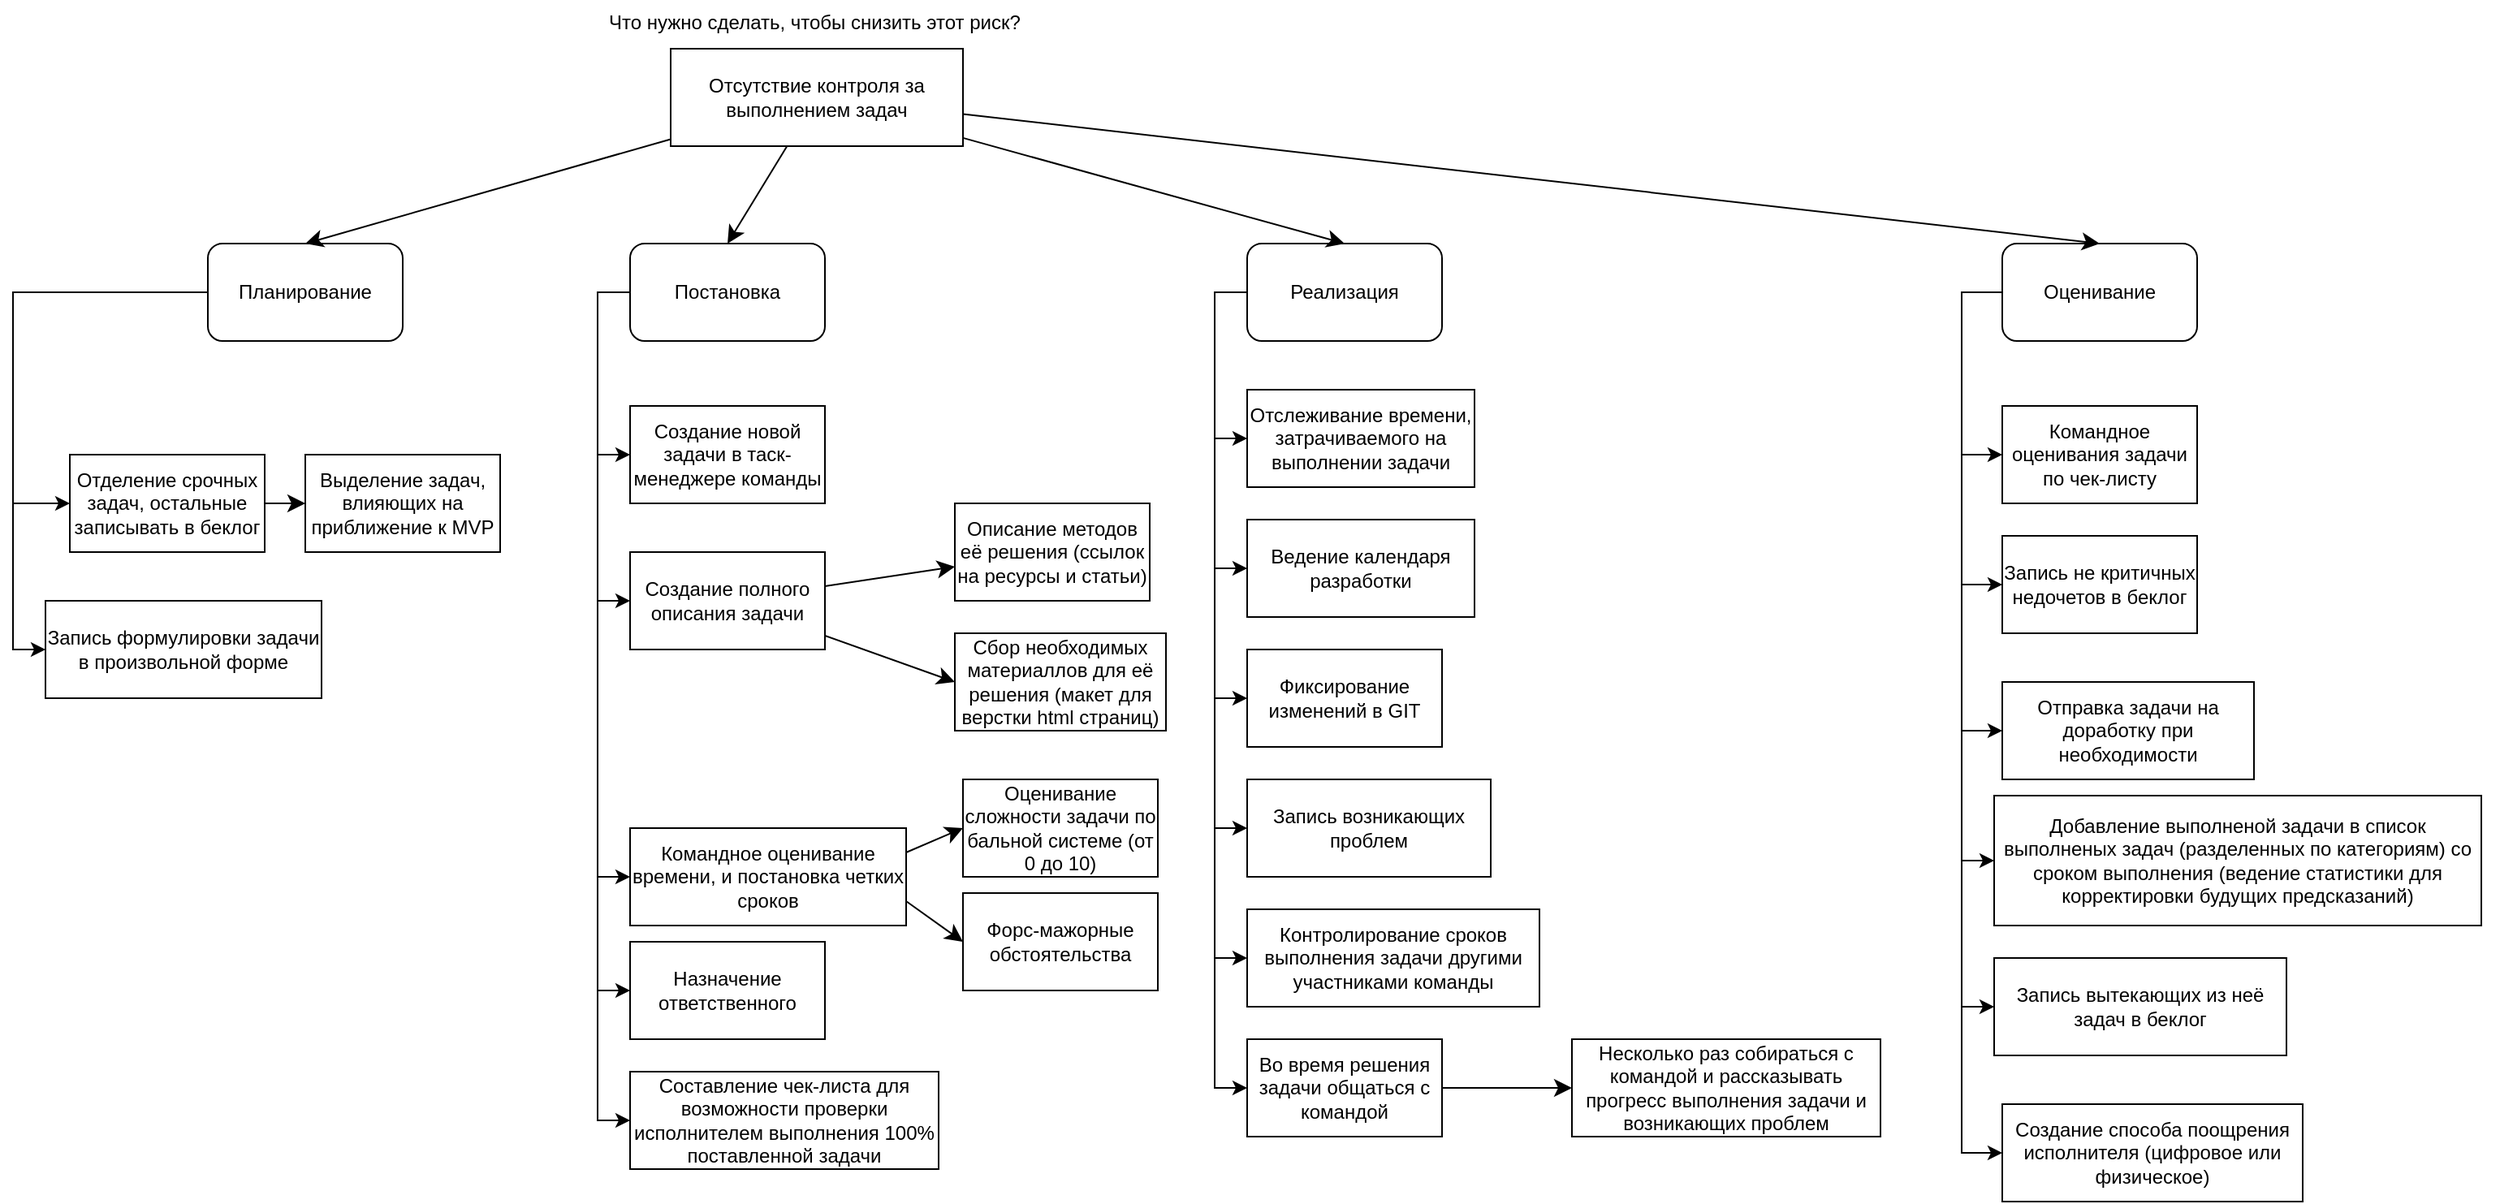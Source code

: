 <mxfile version="24.0.4" type="device">
  <diagram name="Page-1" id="VitabdQBxzBvYJpSW8bL">
    <mxGraphModel dx="3164" dy="1086" grid="1" gridSize="10" guides="1" tooltips="1" connect="1" arrows="1" fold="1" page="1" pageScale="1" pageWidth="850" pageHeight="1100" math="0" shadow="0">
      <root>
        <mxCell id="0" />
        <mxCell id="1" parent="0" />
        <mxCell id="xDQ8eVzWs8uNQT2EnHqt-1" style="edgeStyle=orthogonalEdgeStyle;rounded=0;orthogonalLoop=1;jettySize=auto;html=1;entryX=0;entryY=0.5;entryDx=0;entryDy=0;" edge="1" parent="1" source="RAgE10tFo2IL5p6Xvea5-1" target="RAgE10tFo2IL5p6Xvea5-5">
          <mxGeometry relative="1" as="geometry">
            <Array as="points">
              <mxPoint x="-280" y="760" />
              <mxPoint x="-280" y="890" />
            </Array>
          </mxGeometry>
        </mxCell>
        <mxCell id="xDQ8eVzWs8uNQT2EnHqt-2" style="edgeStyle=orthogonalEdgeStyle;rounded=0;orthogonalLoop=1;jettySize=auto;html=1;entryX=0;entryY=0.5;entryDx=0;entryDy=0;" edge="1" parent="1" source="RAgE10tFo2IL5p6Xvea5-1" target="RAgE10tFo2IL5p6Xvea5-6">
          <mxGeometry relative="1" as="geometry">
            <Array as="points">
              <mxPoint x="-280" y="760" />
              <mxPoint x="-280" y="980" />
            </Array>
          </mxGeometry>
        </mxCell>
        <mxCell id="RAgE10tFo2IL5p6Xvea5-1" value="Планирование" style="rounded=1;whiteSpace=wrap;html=1;" parent="1" vertex="1">
          <mxGeometry x="-160" y="730" width="120" height="60" as="geometry" />
        </mxCell>
        <mxCell id="xDQ8eVzWs8uNQT2EnHqt-3" style="edgeStyle=orthogonalEdgeStyle;rounded=0;orthogonalLoop=1;jettySize=auto;html=1;entryX=0;entryY=0.5;entryDx=0;entryDy=0;" edge="1" parent="1" source="RAgE10tFo2IL5p6Xvea5-2" target="RAgE10tFo2IL5p6Xvea5-8">
          <mxGeometry relative="1" as="geometry">
            <Array as="points">
              <mxPoint x="80" y="760" />
              <mxPoint x="80" y="860" />
            </Array>
          </mxGeometry>
        </mxCell>
        <mxCell id="xDQ8eVzWs8uNQT2EnHqt-4" style="edgeStyle=orthogonalEdgeStyle;rounded=0;orthogonalLoop=1;jettySize=auto;html=1;entryX=0;entryY=0.5;entryDx=0;entryDy=0;" edge="1" parent="1" source="RAgE10tFo2IL5p6Xvea5-2" target="RAgE10tFo2IL5p6Xvea5-9">
          <mxGeometry relative="1" as="geometry">
            <Array as="points">
              <mxPoint x="80" y="760" />
              <mxPoint x="80" y="950" />
            </Array>
          </mxGeometry>
        </mxCell>
        <mxCell id="xDQ8eVzWs8uNQT2EnHqt-5" style="edgeStyle=orthogonalEdgeStyle;rounded=0;orthogonalLoop=1;jettySize=auto;html=1;entryX=0;entryY=0.5;entryDx=0;entryDy=0;" edge="1" parent="1" source="RAgE10tFo2IL5p6Xvea5-2" target="RAgE10tFo2IL5p6Xvea5-13">
          <mxGeometry relative="1" as="geometry">
            <Array as="points">
              <mxPoint x="80" y="760" />
              <mxPoint x="80" y="1120" />
            </Array>
          </mxGeometry>
        </mxCell>
        <mxCell id="xDQ8eVzWs8uNQT2EnHqt-6" style="edgeStyle=orthogonalEdgeStyle;rounded=0;orthogonalLoop=1;jettySize=auto;html=1;entryX=0;entryY=0.5;entryDx=0;entryDy=0;" edge="1" parent="1" source="RAgE10tFo2IL5p6Xvea5-2" target="RAgE10tFo2IL5p6Xvea5-7">
          <mxGeometry relative="1" as="geometry">
            <Array as="points">
              <mxPoint x="80" y="760" />
              <mxPoint x="80" y="1190" />
            </Array>
          </mxGeometry>
        </mxCell>
        <mxCell id="xDQ8eVzWs8uNQT2EnHqt-7" style="edgeStyle=orthogonalEdgeStyle;rounded=0;orthogonalLoop=1;jettySize=auto;html=1;entryX=0;entryY=0.5;entryDx=0;entryDy=0;" edge="1" parent="1" source="RAgE10tFo2IL5p6Xvea5-2" target="RAgE10tFo2IL5p6Xvea5-14">
          <mxGeometry relative="1" as="geometry">
            <Array as="points">
              <mxPoint x="80" y="760" />
              <mxPoint x="80" y="1270" />
            </Array>
          </mxGeometry>
        </mxCell>
        <mxCell id="RAgE10tFo2IL5p6Xvea5-2" value="Постановка" style="rounded=1;whiteSpace=wrap;html=1;" parent="1" vertex="1">
          <mxGeometry x="100" y="730" width="120" height="60" as="geometry" />
        </mxCell>
        <mxCell id="xDQ8eVzWs8uNQT2EnHqt-8" style="edgeStyle=orthogonalEdgeStyle;rounded=0;orthogonalLoop=1;jettySize=auto;html=1;entryX=0;entryY=0.5;entryDx=0;entryDy=0;" edge="1" parent="1" source="RAgE10tFo2IL5p6Xvea5-3" target="RAgE10tFo2IL5p6Xvea5-36">
          <mxGeometry relative="1" as="geometry">
            <Array as="points">
              <mxPoint x="460" y="760" />
              <mxPoint x="460" y="850" />
            </Array>
          </mxGeometry>
        </mxCell>
        <mxCell id="xDQ8eVzWs8uNQT2EnHqt-9" style="edgeStyle=orthogonalEdgeStyle;rounded=0;orthogonalLoop=1;jettySize=auto;html=1;entryX=0;entryY=0.5;entryDx=0;entryDy=0;" edge="1" parent="1" source="RAgE10tFo2IL5p6Xvea5-3" target="RAgE10tFo2IL5p6Xvea5-37">
          <mxGeometry relative="1" as="geometry">
            <Array as="points">
              <mxPoint x="460" y="760" />
              <mxPoint x="460" y="930" />
            </Array>
          </mxGeometry>
        </mxCell>
        <mxCell id="xDQ8eVzWs8uNQT2EnHqt-10" style="edgeStyle=orthogonalEdgeStyle;rounded=0;orthogonalLoop=1;jettySize=auto;html=1;entryX=0;entryY=0.5;entryDx=0;entryDy=0;" edge="1" parent="1" source="RAgE10tFo2IL5p6Xvea5-3" target="RAgE10tFo2IL5p6Xvea5-51">
          <mxGeometry relative="1" as="geometry">
            <Array as="points">
              <mxPoint x="460" y="760" />
              <mxPoint x="460" y="1010" />
            </Array>
          </mxGeometry>
        </mxCell>
        <mxCell id="xDQ8eVzWs8uNQT2EnHqt-11" style="edgeStyle=orthogonalEdgeStyle;rounded=0;orthogonalLoop=1;jettySize=auto;html=1;entryX=0;entryY=0.5;entryDx=0;entryDy=0;" edge="1" parent="1" source="RAgE10tFo2IL5p6Xvea5-3" target="RAgE10tFo2IL5p6Xvea5-52">
          <mxGeometry relative="1" as="geometry">
            <Array as="points">
              <mxPoint x="460" y="760" />
              <mxPoint x="460" y="1090" />
            </Array>
          </mxGeometry>
        </mxCell>
        <mxCell id="xDQ8eVzWs8uNQT2EnHqt-12" style="edgeStyle=orthogonalEdgeStyle;rounded=0;orthogonalLoop=1;jettySize=auto;html=1;entryX=0;entryY=0.5;entryDx=0;entryDy=0;" edge="1" parent="1" source="RAgE10tFo2IL5p6Xvea5-3" target="RAgE10tFo2IL5p6Xvea5-53">
          <mxGeometry relative="1" as="geometry">
            <Array as="points">
              <mxPoint x="460" y="760" />
              <mxPoint x="460" y="1170" />
            </Array>
          </mxGeometry>
        </mxCell>
        <mxCell id="xDQ8eVzWs8uNQT2EnHqt-13" style="edgeStyle=orthogonalEdgeStyle;rounded=0;orthogonalLoop=1;jettySize=auto;html=1;entryX=0;entryY=0.5;entryDx=0;entryDy=0;" edge="1" parent="1" source="RAgE10tFo2IL5p6Xvea5-3" target="RAgE10tFo2IL5p6Xvea5-60">
          <mxGeometry relative="1" as="geometry">
            <Array as="points">
              <mxPoint x="460" y="760" />
              <mxPoint x="460" y="1250" />
            </Array>
          </mxGeometry>
        </mxCell>
        <mxCell id="RAgE10tFo2IL5p6Xvea5-3" value="Реализация" style="rounded=1;whiteSpace=wrap;html=1;" parent="1" vertex="1">
          <mxGeometry x="480" y="730" width="120" height="60" as="geometry" />
        </mxCell>
        <mxCell id="xDQ8eVzWs8uNQT2EnHqt-14" style="edgeStyle=orthogonalEdgeStyle;rounded=0;orthogonalLoop=1;jettySize=auto;html=1;entryX=0;entryY=0.5;entryDx=0;entryDy=0;" edge="1" parent="1" source="RAgE10tFo2IL5p6Xvea5-4" target="RAgE10tFo2IL5p6Xvea5-38">
          <mxGeometry relative="1" as="geometry">
            <Array as="points">
              <mxPoint x="920" y="760" />
              <mxPoint x="920" y="860" />
            </Array>
          </mxGeometry>
        </mxCell>
        <mxCell id="xDQ8eVzWs8uNQT2EnHqt-15" style="edgeStyle=orthogonalEdgeStyle;rounded=0;orthogonalLoop=1;jettySize=auto;html=1;entryX=0;entryY=0.5;entryDx=0;entryDy=0;" edge="1" parent="1" target="RAgE10tFo2IL5p6Xvea5-39">
          <mxGeometry relative="1" as="geometry">
            <mxPoint x="940" y="760" as="sourcePoint" />
            <mxPoint x="940" y="940" as="targetPoint" />
            <Array as="points">
              <mxPoint x="920" y="760" />
              <mxPoint x="920" y="940" />
            </Array>
          </mxGeometry>
        </mxCell>
        <mxCell id="xDQ8eVzWs8uNQT2EnHqt-16" style="edgeStyle=orthogonalEdgeStyle;rounded=0;orthogonalLoop=1;jettySize=auto;html=1;entryX=0;entryY=0.5;entryDx=0;entryDy=0;" edge="1" parent="1" target="RAgE10tFo2IL5p6Xvea5-40">
          <mxGeometry relative="1" as="geometry">
            <mxPoint x="940" y="760" as="sourcePoint" />
            <mxPoint x="940" y="1030" as="targetPoint" />
            <Array as="points">
              <mxPoint x="920" y="760" />
              <mxPoint x="920" y="1030" />
            </Array>
          </mxGeometry>
        </mxCell>
        <mxCell id="xDQ8eVzWs8uNQT2EnHqt-17" style="edgeStyle=orthogonalEdgeStyle;rounded=0;orthogonalLoop=1;jettySize=auto;html=1;entryX=0;entryY=0.5;entryDx=0;entryDy=0;" edge="1" parent="1" source="RAgE10tFo2IL5p6Xvea5-4" target="RAgE10tFo2IL5p6Xvea5-41">
          <mxGeometry relative="1" as="geometry">
            <Array as="points">
              <mxPoint x="920" y="760" />
              <mxPoint x="920" y="1110" />
            </Array>
          </mxGeometry>
        </mxCell>
        <mxCell id="xDQ8eVzWs8uNQT2EnHqt-18" style="edgeStyle=orthogonalEdgeStyle;rounded=0;orthogonalLoop=1;jettySize=auto;html=1;entryX=0;entryY=0.5;entryDx=0;entryDy=0;" edge="1" parent="1" source="RAgE10tFo2IL5p6Xvea5-4" target="RAgE10tFo2IL5p6Xvea5-43">
          <mxGeometry relative="1" as="geometry">
            <Array as="points">
              <mxPoint x="920" y="760" />
              <mxPoint x="920" y="1200" />
            </Array>
          </mxGeometry>
        </mxCell>
        <mxCell id="xDQ8eVzWs8uNQT2EnHqt-19" style="edgeStyle=orthogonalEdgeStyle;rounded=0;orthogonalLoop=1;jettySize=auto;html=1;entryX=0;entryY=0.5;entryDx=0;entryDy=0;" edge="1" parent="1" source="RAgE10tFo2IL5p6Xvea5-4" target="RAgE10tFo2IL5p6Xvea5-44">
          <mxGeometry relative="1" as="geometry">
            <Array as="points">
              <mxPoint x="920" y="760" />
              <mxPoint x="920" y="1290" />
            </Array>
          </mxGeometry>
        </mxCell>
        <mxCell id="RAgE10tFo2IL5p6Xvea5-4" value="Оценивание" style="rounded=1;whiteSpace=wrap;html=1;" parent="1" vertex="1">
          <mxGeometry x="945" y="730" width="120" height="60" as="geometry" />
        </mxCell>
        <mxCell id="RAgE10tFo2IL5p6Xvea5-21" style="edgeStyle=none;curved=1;rounded=0;orthogonalLoop=1;jettySize=auto;html=1;fontSize=12;startSize=8;endSize=8;" parent="1" source="RAgE10tFo2IL5p6Xvea5-5" target="RAgE10tFo2IL5p6Xvea5-20" edge="1">
          <mxGeometry relative="1" as="geometry" />
        </mxCell>
        <mxCell id="RAgE10tFo2IL5p6Xvea5-5" value="Отделение срочных задач, остальные записывать в беклог" style="rounded=0;whiteSpace=wrap;html=1;" parent="1" vertex="1">
          <mxGeometry x="-245" y="860" width="120" height="60" as="geometry" />
        </mxCell>
        <mxCell id="RAgE10tFo2IL5p6Xvea5-6" value="Запись формулировки задачи в произвольной форме" style="rounded=0;whiteSpace=wrap;html=1;" parent="1" vertex="1">
          <mxGeometry x="-260" y="950" width="170" height="60" as="geometry" />
        </mxCell>
        <mxCell id="RAgE10tFo2IL5p6Xvea5-7" value="Назначение ответственного" style="rounded=0;whiteSpace=wrap;html=1;" parent="1" vertex="1">
          <mxGeometry x="100" y="1160" width="120" height="60" as="geometry" />
        </mxCell>
        <mxCell id="RAgE10tFo2IL5p6Xvea5-8" value="Создание новой задачи в таск-менеджере команды" style="rounded=0;whiteSpace=wrap;html=1;" parent="1" vertex="1">
          <mxGeometry x="100" y="830" width="120" height="60" as="geometry" />
        </mxCell>
        <mxCell id="RAgE10tFo2IL5p6Xvea5-11" style="edgeStyle=none;curved=1;rounded=0;orthogonalLoop=1;jettySize=auto;html=1;fontSize=12;startSize=8;endSize=8;" parent="1" source="RAgE10tFo2IL5p6Xvea5-9" target="RAgE10tFo2IL5p6Xvea5-10" edge="1">
          <mxGeometry relative="1" as="geometry" />
        </mxCell>
        <mxCell id="RAgE10tFo2IL5p6Xvea5-19" style="edgeStyle=none;curved=1;rounded=0;orthogonalLoop=1;jettySize=auto;html=1;entryX=0;entryY=0.5;entryDx=0;entryDy=0;fontSize=12;startSize=8;endSize=8;" parent="1" source="RAgE10tFo2IL5p6Xvea5-9" target="RAgE10tFo2IL5p6Xvea5-12" edge="1">
          <mxGeometry relative="1" as="geometry" />
        </mxCell>
        <mxCell id="RAgE10tFo2IL5p6Xvea5-9" value="Создание полного описания задачи" style="rounded=0;whiteSpace=wrap;html=1;" parent="1" vertex="1">
          <mxGeometry x="100" y="920" width="120" height="60" as="geometry" />
        </mxCell>
        <mxCell id="RAgE10tFo2IL5p6Xvea5-10" value="Описание методов её решения (ссылок на ресурсы и статьи)" style="rounded=0;whiteSpace=wrap;html=1;" parent="1" vertex="1">
          <mxGeometry x="300" y="890" width="120" height="60" as="geometry" />
        </mxCell>
        <mxCell id="RAgE10tFo2IL5p6Xvea5-12" value="Сбор необходимых материаллов для её решения (макет для верстки html страниц)" style="rounded=0;whiteSpace=wrap;html=1;" parent="1" vertex="1">
          <mxGeometry x="300" y="970" width="130" height="60" as="geometry" />
        </mxCell>
        <mxCell id="RAgE10tFo2IL5p6Xvea5-16" style="edgeStyle=none;curved=1;rounded=0;orthogonalLoop=1;jettySize=auto;html=1;entryX=0;entryY=0.5;entryDx=0;entryDy=0;fontSize=12;startSize=8;endSize=8;exitX=1;exitY=0.25;exitDx=0;exitDy=0;" parent="1" source="RAgE10tFo2IL5p6Xvea5-13" target="RAgE10tFo2IL5p6Xvea5-15" edge="1">
          <mxGeometry relative="1" as="geometry" />
        </mxCell>
        <mxCell id="RAgE10tFo2IL5p6Xvea5-18" style="edgeStyle=none;curved=1;rounded=0;orthogonalLoop=1;jettySize=auto;html=1;entryX=0;entryY=0.5;entryDx=0;entryDy=0;fontSize=12;startSize=8;endSize=8;exitX=1;exitY=0.75;exitDx=0;exitDy=0;" parent="1" source="RAgE10tFo2IL5p6Xvea5-13" target="RAgE10tFo2IL5p6Xvea5-17" edge="1">
          <mxGeometry relative="1" as="geometry" />
        </mxCell>
        <mxCell id="RAgE10tFo2IL5p6Xvea5-13" value="Командное оценивание времени, и постановка четких сроков" style="rounded=0;whiteSpace=wrap;html=1;" parent="1" vertex="1">
          <mxGeometry x="100" y="1090" width="170" height="60" as="geometry" />
        </mxCell>
        <mxCell id="RAgE10tFo2IL5p6Xvea5-14" value="Составление чек-листа для возможности проверки исполнителем выполнения 100% поставленной задачи" style="rounded=0;whiteSpace=wrap;html=1;" parent="1" vertex="1">
          <mxGeometry x="100" y="1240" width="190" height="60" as="geometry" />
        </mxCell>
        <mxCell id="RAgE10tFo2IL5p6Xvea5-15" value="Оценивание сложности задачи по бальной системе (от 0 до 10)" style="rounded=0;whiteSpace=wrap;html=1;" parent="1" vertex="1">
          <mxGeometry x="305" y="1060" width="120" height="60" as="geometry" />
        </mxCell>
        <mxCell id="RAgE10tFo2IL5p6Xvea5-17" value="Форс-мажорные обстоятельства" style="rounded=0;whiteSpace=wrap;html=1;" parent="1" vertex="1">
          <mxGeometry x="305" y="1130" width="120" height="60" as="geometry" />
        </mxCell>
        <mxCell id="RAgE10tFo2IL5p6Xvea5-20" value="Выделение задач, влияющих на приближение к MVP" style="rounded=0;whiteSpace=wrap;html=1;" parent="1" vertex="1">
          <mxGeometry x="-100" y="860" width="120" height="60" as="geometry" />
        </mxCell>
        <mxCell id="RAgE10tFo2IL5p6Xvea5-24" style="edgeStyle=none;curved=1;rounded=0;orthogonalLoop=1;jettySize=auto;html=1;entryX=0.5;entryY=0;entryDx=0;entryDy=0;fontSize=12;startSize=8;endSize=8;" parent="1" source="RAgE10tFo2IL5p6Xvea5-22" target="RAgE10tFo2IL5p6Xvea5-1" edge="1">
          <mxGeometry relative="1" as="geometry" />
        </mxCell>
        <mxCell id="RAgE10tFo2IL5p6Xvea5-25" style="edgeStyle=none;curved=1;rounded=0;orthogonalLoop=1;jettySize=auto;html=1;entryX=0.5;entryY=0;entryDx=0;entryDy=0;fontSize=12;startSize=8;endSize=8;" parent="1" source="RAgE10tFo2IL5p6Xvea5-22" target="RAgE10tFo2IL5p6Xvea5-2" edge="1">
          <mxGeometry relative="1" as="geometry" />
        </mxCell>
        <mxCell id="RAgE10tFo2IL5p6Xvea5-26" style="edgeStyle=none;curved=1;rounded=0;orthogonalLoop=1;jettySize=auto;html=1;entryX=0.5;entryY=0;entryDx=0;entryDy=0;fontSize=12;startSize=8;endSize=8;" parent="1" source="RAgE10tFo2IL5p6Xvea5-22" target="RAgE10tFo2IL5p6Xvea5-3" edge="1">
          <mxGeometry relative="1" as="geometry" />
        </mxCell>
        <mxCell id="RAgE10tFo2IL5p6Xvea5-27" style="edgeStyle=none;curved=1;rounded=0;orthogonalLoop=1;jettySize=auto;html=1;entryX=0.5;entryY=0;entryDx=0;entryDy=0;fontSize=12;startSize=8;endSize=8;" parent="1" source="RAgE10tFo2IL5p6Xvea5-22" target="RAgE10tFo2IL5p6Xvea5-4" edge="1">
          <mxGeometry relative="1" as="geometry" />
        </mxCell>
        <mxCell id="RAgE10tFo2IL5p6Xvea5-22" value="Отсутствие контроля за выполнением задач" style="rounded=0;whiteSpace=wrap;html=1;" parent="1" vertex="1">
          <mxGeometry x="125" y="610" width="180" height="60" as="geometry" />
        </mxCell>
        <mxCell id="RAgE10tFo2IL5p6Xvea5-23" value="Что нужно сделать, чтобы снизить этот риск?" style="text;whiteSpace=wrap;" parent="1" vertex="1">
          <mxGeometry x="85" y="580" width="280" height="40" as="geometry" />
        </mxCell>
        <mxCell id="RAgE10tFo2IL5p6Xvea5-36" value="Отслеживание времени, затрачиваемого на выполнении задачи" style="rounded=0;whiteSpace=wrap;html=1;" parent="1" vertex="1">
          <mxGeometry x="480" y="820" width="140" height="60" as="geometry" />
        </mxCell>
        <mxCell id="RAgE10tFo2IL5p6Xvea5-37" value="Ведение календаря разработки" style="rounded=0;whiteSpace=wrap;html=1;" parent="1" vertex="1">
          <mxGeometry x="480" y="900" width="140" height="60" as="geometry" />
        </mxCell>
        <mxCell id="RAgE10tFo2IL5p6Xvea5-38" value="Командное оценивания задачи по чек-листу" style="rounded=0;whiteSpace=wrap;html=1;" parent="1" vertex="1">
          <mxGeometry x="945" y="830" width="120" height="60" as="geometry" />
        </mxCell>
        <mxCell id="RAgE10tFo2IL5p6Xvea5-39" value="Запись не критичных недочетов в беклог" style="rounded=0;whiteSpace=wrap;html=1;" parent="1" vertex="1">
          <mxGeometry x="945" y="910" width="120" height="60" as="geometry" />
        </mxCell>
        <mxCell id="RAgE10tFo2IL5p6Xvea5-40" value="Отправка задачи на доработку при необходимости" style="rounded=0;whiteSpace=wrap;html=1;" parent="1" vertex="1">
          <mxGeometry x="945" y="1000" width="155" height="60" as="geometry" />
        </mxCell>
        <mxCell id="RAgE10tFo2IL5p6Xvea5-41" value="Добавление выполненой задачи в список выполненых задач (разделенных по категориям) со сроком выполнения (ведение статистики для корректировки будущих предсказаний)" style="rounded=0;whiteSpace=wrap;html=1;" parent="1" vertex="1">
          <mxGeometry x="940" y="1070" width="300" height="80" as="geometry" />
        </mxCell>
        <mxCell id="RAgE10tFo2IL5p6Xvea5-42" style="edgeStyle=none;curved=1;rounded=0;orthogonalLoop=1;jettySize=auto;html=1;entryX=1;entryY=0.5;entryDx=0;entryDy=0;fontSize=12;startSize=8;endSize=8;" parent="1" source="RAgE10tFo2IL5p6Xvea5-41" target="RAgE10tFo2IL5p6Xvea5-41" edge="1">
          <mxGeometry relative="1" as="geometry" />
        </mxCell>
        <mxCell id="RAgE10tFo2IL5p6Xvea5-43" value="Запись вытекающих из неё задач в беклог" style="rounded=0;whiteSpace=wrap;html=1;" parent="1" vertex="1">
          <mxGeometry x="940" y="1170" width="180" height="60" as="geometry" />
        </mxCell>
        <mxCell id="RAgE10tFo2IL5p6Xvea5-44" value="Создание способа поощрения исполнителя (цифровое или физическое)" style="rounded=0;whiteSpace=wrap;html=1;" parent="1" vertex="1">
          <mxGeometry x="945" y="1260" width="185" height="60" as="geometry" />
        </mxCell>
        <mxCell id="RAgE10tFo2IL5p6Xvea5-51" value="Фиксирование изменений в GIT" style="rounded=0;whiteSpace=wrap;html=1;" parent="1" vertex="1">
          <mxGeometry x="480" y="980" width="120" height="60" as="geometry" />
        </mxCell>
        <mxCell id="RAgE10tFo2IL5p6Xvea5-52" value="Запись возникающих проблем" style="rounded=0;whiteSpace=wrap;html=1;" parent="1" vertex="1">
          <mxGeometry x="480" y="1060" width="150" height="60" as="geometry" />
        </mxCell>
        <mxCell id="RAgE10tFo2IL5p6Xvea5-53" value="Контролирование сроков выполнения задачи другими участниками команды" style="rounded=0;whiteSpace=wrap;html=1;" parent="1" vertex="1">
          <mxGeometry x="480" y="1140" width="180" height="60" as="geometry" />
        </mxCell>
        <mxCell id="RAgE10tFo2IL5p6Xvea5-54" value="Несколько раз собираться с командой и рассказывать прогресс выполнения задачи и возникающих проблем" style="rounded=0;whiteSpace=wrap;html=1;" parent="1" vertex="1">
          <mxGeometry x="680" y="1220" width="190" height="60" as="geometry" />
        </mxCell>
        <mxCell id="RAgE10tFo2IL5p6Xvea5-62" style="edgeStyle=none;curved=1;rounded=0;orthogonalLoop=1;jettySize=auto;html=1;fontSize=12;startSize=8;endSize=8;" parent="1" source="RAgE10tFo2IL5p6Xvea5-60" target="RAgE10tFo2IL5p6Xvea5-54" edge="1">
          <mxGeometry relative="1" as="geometry" />
        </mxCell>
        <mxCell id="RAgE10tFo2IL5p6Xvea5-60" value="Во время решения задачи общаться с командой" style="rounded=0;whiteSpace=wrap;html=1;" parent="1" vertex="1">
          <mxGeometry x="480" y="1220" width="120" height="60" as="geometry" />
        </mxCell>
      </root>
    </mxGraphModel>
  </diagram>
</mxfile>
